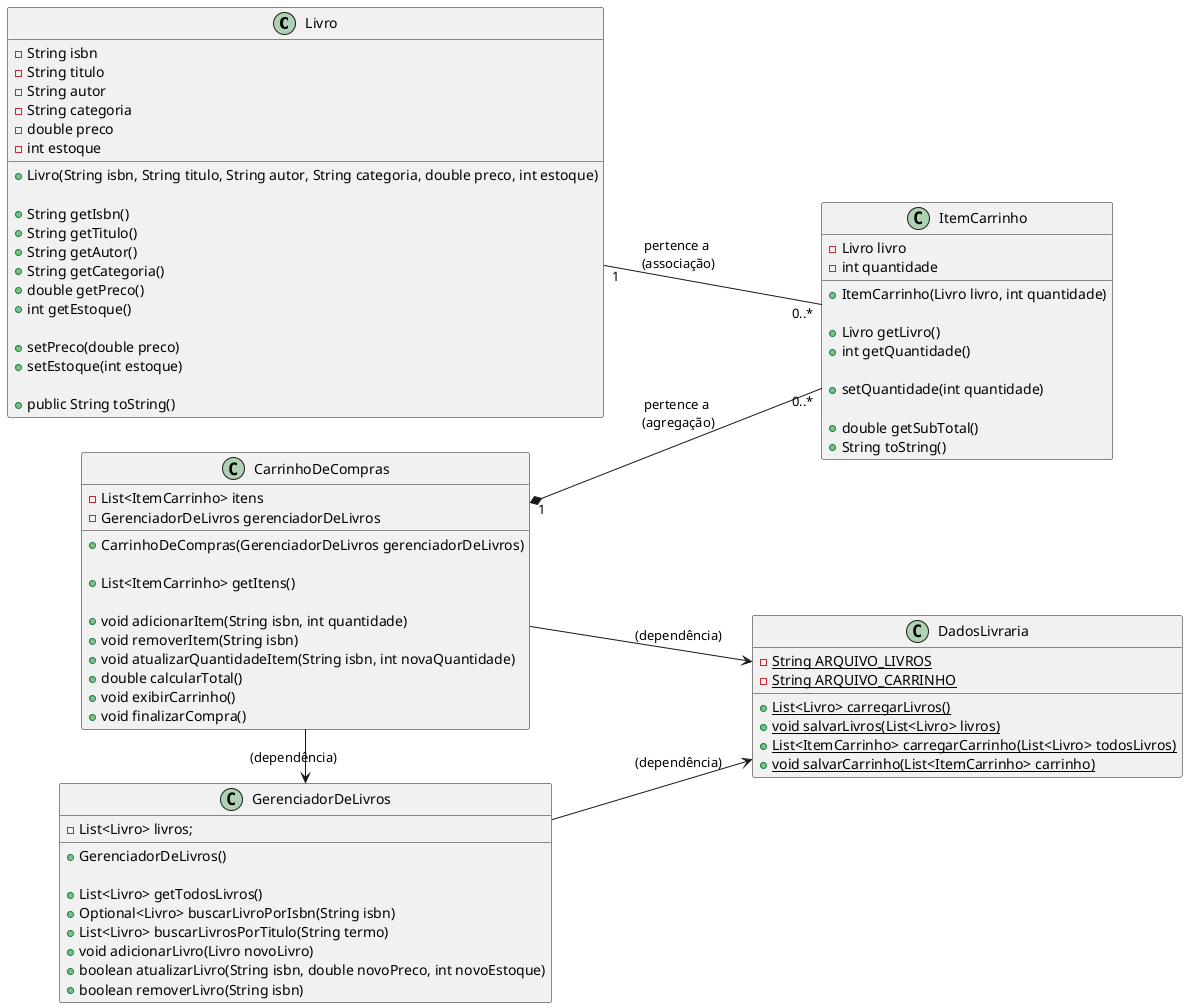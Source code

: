 @startuml classes
left to right direction
class Livro {
  - String isbn
  - String titulo
  - String autor
  - String categoria
  - double preco
  - int estoque
  
  + Livro(String isbn, String titulo, String autor, String categoria, double preco, int estoque)
  
  + String getIsbn()
  + String getTitulo()
  + String getAutor()
  + String getCategoria()
  + double getPreco()
  + int getEstoque()

  + setPreco(double preco)
  + setEstoque(int estoque)

  + public String toString()
}

class ItemCarrinho {
  - Livro livro
  - int quantidade
  
  + ItemCarrinho(Livro livro, int quantidade)
  
  + Livro getLivro()
  + int getQuantidade()

  + setQuantidade(int quantidade)
  
  + double getSubTotal()
  + String toString()
}

class GerenciadorDeLivros {
  - List<Livro> livros;

  + GerenciadorDeLivros()
  'this.livros = DadosLivraria.carregarLivros(); representar no relacionamento
  
  + List<Livro> getTodosLivros()
  + Optional<Livro> buscarLivroPorIsbn(String isbn)
  + List<Livro> buscarLivrosPorTitulo(String termo)
  + void adicionarLivro(Livro novoLivro)
  + boolean atualizarLivro(String isbn, double novoPreco, int novoEstoque)
  + boolean removerLivro(String isbn)
}

class CarrinhoDeCompras {
  - List<ItemCarrinho> itens
  - GerenciadorDeLivros gerenciadorDeLivros

  + CarrinhoDeCompras(GerenciadorDeLivros gerenciadorDeLivros)
  'this.itens = DadosLivraria.carregarCarrinho(gerenciadorDeLivros.getTodosLivros()); representar no relacionamento

  + List<ItemCarrinho> getItens()
  
  + void adicionarItem(String isbn, int quantidade)
  + void removerItem(String isbn)
  + void atualizarQuantidadeItem(String isbn, int novaQuantidade)
  + double calcularTotal()
  + void exibirCarrinho()
  + void finalizarCompra()
}

class DadosLivraria {
  - {static} String ARQUIVO_LIVROS
  - {static} String ARQUIVO_CARRINHO

  + {static} List<Livro> carregarLivros()
  + {static} void salvarLivros(List<Livro> livros)
  + {static} List<ItemCarrinho> carregarCarrinho(List<Livro> todosLivros)
  + {static} void salvarCarrinho(List<ItemCarrinho> carrinho)
}

'1 Livro existe independente de pertencer a um ItemCarrinho, e pode pertencer a vários (ou nenhum) ItemCarrinho
Livro "1" -- "0..*" ItemCarrinho : pertence a \n(associação)
'1 CarrinhoDeCompras pode possuir nenhum ou vários ItemCarrinho, que só podem pertencer a um CarrinhoDeCompras,
'pois cada item tem o seu Livro e sua quantidade, não fazendo sentido que um ItemCarrinho se repita
CarrinhoDeCompras "1" *-- "0..*" ItemCarrinho : pertence a \n(agregação)
'DadosLivraria é uma dependência do construtor de GerenciadorLivros
GerenciadorDeLivros --> DadosLivraria : (dependência)
'DadosLivraria é uma dependência do construtor de CarrinhoDeCompras
CarrinhoDeCompras --> DadosLivraria : (dependência)
CarrinhoDeCompras -> GerenciadorDeLivros : (dependência)
@enduml
